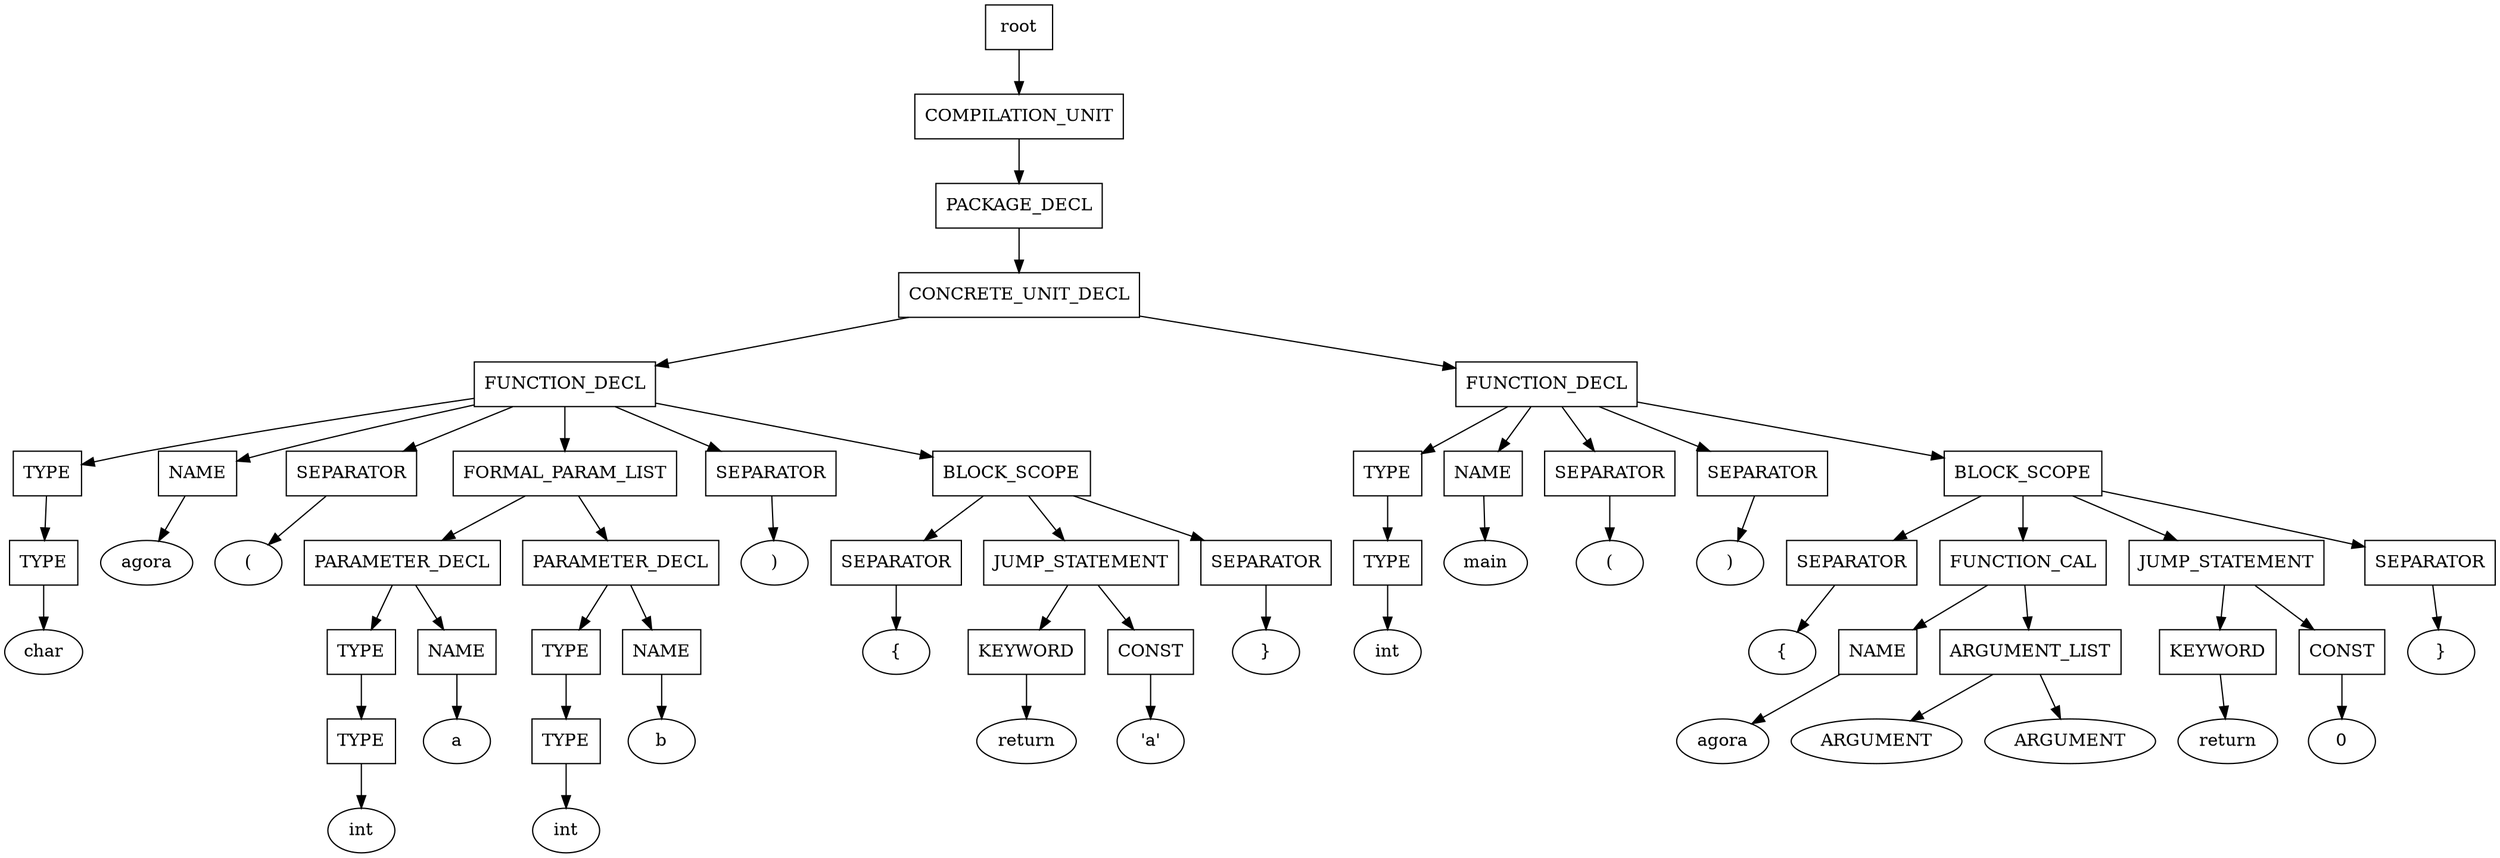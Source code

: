 digraph G {
	splines="TRUE";
	n_0 [label="root", shape="rectangle"]
	n_0 -> n_1
	n_1 [label="COMPILATION_UNIT", shape="rectangle"]
	n_1 -> n_2
	n_2 [label="PACKAGE_DECL", shape="rectangle"]
	n_2 -> n_3
	n_3 [label="CONCRETE_UNIT_DECL", shape="rectangle"]
	n_3 -> n_4
	n_4 [label="FUNCTION_DECL", shape="rectangle"]
	n_4 -> n_6
	n_6 [label="TYPE", shape="rectangle"]
	n_6 -> n_17
	n_17 [label="TYPE", shape="rectangle"]
	n_17 -> n_34
	n_34 [label="char", shape="ellipse"]
	n_4 -> n_7
	n_7 [label="NAME", shape="rectangle"]
	n_7 -> n_18
	n_18 [label="agora", shape="ellipse"]
	n_4 -> n_8
	n_8 [label="SEPARATOR", shape="rectangle"]
	n_8 -> n_19
	n_19 [label="(", shape="ellipse"]
	n_4 -> n_9
	n_9 [label="FORMAL_PARAM_LIST", shape="rectangle"]
	n_9 -> n_20
	n_20 [label="PARAMETER_DECL", shape="rectangle"]
	n_20 -> n_35
	n_35 [label="TYPE", shape="rectangle"]
	n_35 -> n_50
	n_50 [label="TYPE", shape="rectangle"]
	n_50 -> n_61
	n_61 [label="int", shape="ellipse"]
	n_20 -> n_36
	n_36 [label="NAME", shape="rectangle"]
	n_36 -> n_51
	n_51 [label="a", shape="ellipse"]
	n_9 -> n_21
	n_21 [label="PARAMETER_DECL", shape="rectangle"]
	n_21 -> n_37
	n_37 [label="TYPE", shape="rectangle"]
	n_37 -> n_52
	n_52 [label="TYPE", shape="rectangle"]
	n_52 -> n_62
	n_62 [label="int", shape="ellipse"]
	n_21 -> n_38
	n_38 [label="NAME", shape="rectangle"]
	n_38 -> n_53
	n_53 [label="b", shape="ellipse"]
	n_4 -> n_10
	n_10 [label="SEPARATOR", shape="rectangle"]
	n_10 -> n_22
	n_22 [label=")", shape="ellipse"]
	n_4 -> n_11
	n_11 [label="BLOCK_SCOPE", shape="rectangle"]
	n_11 -> n_23
	n_23 [label="SEPARATOR", shape="rectangle"]
	n_23 -> n_39
	n_39 [label="{", shape="ellipse"]
	n_11 -> n_24
	n_24 [label="JUMP_STATEMENT", shape="rectangle"]
	n_24 -> n_40
	n_40 [label="KEYWORD", shape="rectangle"]
	n_40 -> n_54
	n_54 [label="return", shape="ellipse"]
	n_24 -> n_41
	n_41 [label="CONST", shape="rectangle"]
	n_41 -> n_55
	n_55 [label="'a'", shape="ellipse"]
	n_11 -> n_25
	n_25 [label="SEPARATOR", shape="rectangle"]
	n_25 -> n_42
	n_42 [label="}", shape="ellipse"]
	n_3 -> n_5
	n_5 [label="FUNCTION_DECL", shape="rectangle"]
	n_5 -> n_12
	n_12 [label="TYPE", shape="rectangle"]
	n_12 -> n_26
	n_26 [label="TYPE", shape="rectangle"]
	n_26 -> n_43
	n_43 [label="int", shape="ellipse"]
	n_5 -> n_13
	n_13 [label="NAME", shape="rectangle"]
	n_13 -> n_27
	n_27 [label="main", shape="ellipse"]
	n_5 -> n_14
	n_14 [label="SEPARATOR", shape="rectangle"]
	n_14 -> n_28
	n_28 [label="(", shape="ellipse"]
	n_5 -> n_15
	n_15 [label="SEPARATOR", shape="rectangle"]
	n_15 -> n_29
	n_29 [label=")", shape="ellipse"]
	n_5 -> n_16
	n_16 [label="BLOCK_SCOPE", shape="rectangle"]
	n_16 -> n_30
	n_30 [label="SEPARATOR", shape="rectangle"]
	n_30 -> n_44
	n_44 [label="{", shape="ellipse"]
	n_16 -> n_31
	n_31 [label="FUNCTION_CAL", shape="rectangle"]
	n_31 -> n_45
	n_45 [label="NAME", shape="rectangle"]
	n_45 -> n_56
	n_56 [label="agora", shape="ellipse"]
	n_31 -> n_46
	n_46 [label="ARGUMENT_LIST", shape="rectangle"]
	n_46 -> n_57
	n_57 [label="ARGUMENT", shape="ellipse"]
	n_46 -> n_58
	n_58 [label="ARGUMENT", shape="ellipse"]
	n_16 -> n_32
	n_32 [label="JUMP_STATEMENT", shape="rectangle"]
	n_32 -> n_47
	n_47 [label="KEYWORD", shape="rectangle"]
	n_47 -> n_59
	n_59 [label="return", shape="ellipse"]
	n_32 -> n_48
	n_48 [label="CONST", shape="rectangle"]
	n_48 -> n_60
	n_60 [label="0", shape="ellipse"]
	n_16 -> n_33
	n_33 [label="SEPARATOR", shape="rectangle"]
	n_33 -> n_49
	n_49 [label="}", shape="ellipse"]
}